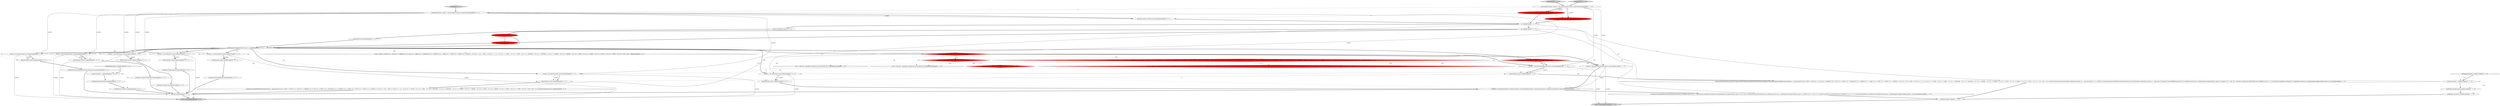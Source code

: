 digraph {
36 [style = filled, label = "dstatement['0', '0', '1']", fillcolor = lightgray, shape = diamond image = "AAA0AAABBB3BBB"];
52 [style = filled, label = "{setState(178)declaration()}@@@29@@@['0', '0', '1']", fillcolor = white, shape = ellipse image = "AAA0AAABBB3BBB"];
61 [style = filled, label = "_localctx.exception = re@@@82@@@['0', '0', '1']", fillcolor = white, shape = ellipse image = "AAA0AAABBB3BBB"];
9 [style = filled, label = "int _la@@@5@@@['1', '1', '1']", fillcolor = white, shape = ellipse image = "AAA0AAABBB1BBB"];
6 [style = filled, label = "getInterpreter().adaptivePredict(_input,38,_ctx)@@@10@@@['1', '0', '0']", fillcolor = red, shape = diamond image = "AAA1AAABBB1BBB"];
41 [style = filled, label = "enterOuterAlt(_localctx,1)@@@11@@@['0', '0', '1']", fillcolor = white, shape = ellipse image = "AAA0AAABBB3BBB"];
0 [style = filled, label = "(((_la) & ~0x3f) == 0 && ((1L << _la) & ((1L << LBRACE) | (1L << LP) | (1L << NEW) | (1L << BOOLNOT) | (1L << BWNOT) | (1L << ADD) | (1L << SUB) | (1L << INCR) | (1L << DECR))) != 0) || ((((_la - 72)) & ~0x3f) == 0 && ((1L << (_la - 72)) & ((1L << (OCTAL - 72)) | (1L << (HEX - 72)) | (1L << (INTEGER - 72)) | (1L << (DECIMAL - 72)) | (1L << (STRING - 72)) | (1L << (REGEX - 72)) | (1L << (TRUE - 72)) | (1L << (FALSE - 72)) | (1L << (NULL - 72)) | (1L << (TYPE - 72)) | (1L << (ID - 72)))) != 0)@@@83@@@['1', '0', '0']", fillcolor = red, shape = diamond image = "AAA1AAABBB1BBB"];
55 [style = filled, label = "_localctx = new ThrowContext(_localctx)@@@63@@@['0', '0', '1']", fillcolor = white, shape = ellipse image = "AAA0AAABBB3BBB"];
29 [style = filled, label = "getInterpreter().adaptivePredict(_input,42,_ctx)@@@43@@@['0', '1', '0']", fillcolor = red, shape = diamond image = "AAA1AAABBB2BBB"];
25 [style = filled, label = "getInterpreter().adaptivePredict(_input,46,_ctx)@@@10@@@['0', '1', '0']", fillcolor = red, shape = diamond image = "AAA1AAABBB2BBB"];
24 [style = filled, label = "enterRule(_localctx,60,RULE_arrayinitializer)@@@4@@@['0', '1', '0']", fillcolor = red, shape = ellipse image = "AAA1AAABBB2BBB"];
22 [style = filled, label = "_errHandler.recover(this,re)@@@130@@@['1', '1', '0']", fillcolor = white, shape = ellipse image = "AAA0AAABBB1BBB"];
31 [style = filled, label = "{setState(185)match(THROW)setState(186)expression()}@@@65@@@['0', '0', '1']", fillcolor = white, shape = ellipse image = "AAA0AAABBB3BBB"];
56 [style = filled, label = "_errHandler.recover(this,re)@@@84@@@['0', '0', '1']", fillcolor = white, shape = ellipse image = "AAA0AAABBB3BBB"];
49 [style = filled, label = "enterOuterAlt(_localctx,6)@@@64@@@['0', '0', '1']", fillcolor = white, shape = ellipse image = "AAA0AAABBB3BBB"];
53 [style = filled, label = "_localctx = new ContinueContext(_localctx)@@@34@@@['0', '0', '1']", fillcolor = white, shape = ellipse image = "AAA0AAABBB3BBB"];
10 [style = filled, label = "_alt != 2 && _alt != org.antlr.v4.runtime.atn.ATN.INVALID_ALT_NUMBER@@@40@@@['1', '1', '0']", fillcolor = white, shape = diamond image = "AAA0AAABBB1BBB"];
5 [style = filled, label = "getInterpreter().adaptivePredict(_input,14,_ctx)@@@9@@@['1', '1', '1']", fillcolor = white, shape = diamond image = "AAA0AAABBB1BBB"];
38 [style = filled, label = "_localctx = new DoContext(_localctx)@@@10@@@['0', '0', '1']", fillcolor = white, shape = ellipse image = "AAA0AAABBB3BBB"];
1 [style = filled, label = "_errHandler.reportError(this,re)@@@129@@@['1', '1', '0']", fillcolor = white, shape = ellipse image = "AAA0AAABBB1BBB"];
48 [style = filled, label = "_localctx = new ReturnContext(_localctx)@@@48@@@['0', '0', '1']", fillcolor = white, shape = ellipse image = "AAA0AAABBB3BBB"];
14 [style = filled, label = "enterRule(_localctx,50,RULE_arrayinitializer)@@@4@@@['1', '0', '0']", fillcolor = red, shape = ellipse image = "AAA1AAABBB1BBB"];
45 [style = filled, label = "return _localctx@@@89@@@['0', '0', '1']", fillcolor = lightgray, shape = ellipse image = "AAA0AAABBB3BBB"];
7 [style = filled, label = "RecognitionException re@@@127@@@['1', '1', '0']", fillcolor = white, shape = diamond image = "AAA0AAABBB1BBB"];
21 [style = filled, label = "_localctx = new NewstandardarrayContext(_localctx)@@@11@@@['1', '1', '0']", fillcolor = white, shape = ellipse image = "AAA0AAABBB1BBB"];
18 [style = filled, label = "_alt != 2 && _alt != org.antlr.v4.runtime.atn.ATN.INVALID_ALT_NUMBER@@@110@@@['1', '1', '0']", fillcolor = white, shape = diamond image = "AAA0AAABBB1BBB"];
43 [style = filled, label = "DstatementContext _localctx = new DstatementContext(_ctx,getState())@@@3@@@['0', '0', '1']", fillcolor = white, shape = ellipse image = "AAA0AAABBB3BBB"];
51 [style = filled, label = "_localctx = new ExprContext(_localctx)@@@72@@@['0', '0', '1']", fillcolor = white, shape = ellipse image = "AAA0AAABBB3BBB"];
58 [style = filled, label = "RecognitionException re@@@81@@@['0', '0', '1']", fillcolor = white, shape = diamond image = "AAA0AAABBB3BBB"];
12 [style = filled, label = "{setState(456)match(NEW)setState(457)type()setState(458)match(LBRACE)setState(459)match(RBRACE)setState(460)match(LBRACK)setState(469)_la = _input.LA(1)if ((((_la) & ~0x3f) == 0 && ((1L << _la) & ((1L << LBRACE) | (1L << LP) | (1L << NEW) | (1L << BOOLNOT) | (1L << BWNOT) | (1L << ADD) | (1L << SUB) | (1L << INCR) | (1L << DECR))) != 0) || ((((_la - 72)) & ~0x3f) == 0 && ((1L << (_la - 72)) & ((1L << (OCTAL - 72)) | (1L << (HEX - 72)) | (1L << (INTEGER - 72)) | (1L << (DECIMAL - 72)) | (1L << (STRING - 72)) | (1L << (REGEX - 72)) | (1L << (TRUE - 72)) | (1L << (FALSE - 72)) | (1L << (NULL - 72)) | (1L << (ID - 72)))) != 0)) {{setState(461)expression()setState(466)_errHandler.sync(this)_la = _input.LA(1)while (_la == COMMA) {{{setState(462)match(COMMA)setState(463)expression()}}setState(468)_errHandler.sync(this)_la = _input.LA(1)}}}setState(471)match(RBRACK)setState(475)_errHandler.sync(this)_alt = getInterpreter().adaptivePredict(_input,45,_ctx)while (_alt != 2 && _alt != org.antlr.v4.runtime.atn.ATN.INVALID_ALT_NUMBER) {if (_alt == 1) {{{setState(472)postfix()}}}setState(477)_errHandler.sync(this)_alt = getInterpreter().adaptivePredict(_input,45,_ctx)}}@@@70@@@['1', '1', '0']", fillcolor = white, shape = ellipse image = "AAA0AAABBB1BBB"];
54 [style = filled, label = "setState(188)@@@7@@@['0', '0', '1']", fillcolor = white, shape = ellipse image = "AAA0AAABBB3BBB"];
37 [style = filled, label = "{setState(181)match(RETURN)setState(183)_la = _input.LA(1)if ((((_la) & ~0x3f) == 0 && ((1L << _la) & ((1L << LBRACE) | (1L << LP) | (1L << NEW) | (1L << BOOLNOT) | (1L << BWNOT) | (1L << ADD) | (1L << SUB) | (1L << INCR) | (1L << DECR))) != 0) || ((((_la - 72)) & ~0x3f) == 0 && ((1L << (_la - 72)) & ((1L << (OCTAL - 72)) | (1L << (HEX - 72)) | (1L << (INTEGER - 72)) | (1L << (DECIMAL - 72)) | (1L << (STRING - 72)) | (1L << (REGEX - 72)) | (1L << (TRUE - 72)) | (1L << (FALSE - 72)) | (1L << (NULL - 72)) | (1L << (TYPE - 72)) | (1L << (ID - 72)))) != 0)) {{setState(182)expression()}}}@@@50@@@['0', '0', '1']", fillcolor = white, shape = ellipse image = "AAA0AAABBB3BBB"];
40 [style = filled, label = "enterOuterAlt(_localctx,3)@@@35@@@['0', '0', '1']", fillcolor = white, shape = ellipse image = "AAA0AAABBB3BBB"];
32 [style = filled, label = "_errHandler.sync(this)@@@8@@@['0', '0', '1']", fillcolor = white, shape = ellipse image = "AAA0AAABBB3BBB"];
44 [style = filled, label = "enterOuterAlt(_localctx,2)@@@28@@@['0', '0', '1']", fillcolor = white, shape = ellipse image = "AAA0AAABBB3BBB"];
27 [style = filled, label = "setState(478)@@@8@@@['0', '1', '0']", fillcolor = red, shape = ellipse image = "AAA1AAABBB2BBB"];
17 [style = filled, label = "return _localctx@@@135@@@['1', '1', '0']", fillcolor = lightgray, shape = ellipse image = "AAA0AAABBB1BBB"];
59 [style = filled, label = "(((_la) & ~0x3f) == 0 && ((1L << _la) & ((1L << LBRACE) | (1L << LP) | (1L << NEW) | (1L << BOOLNOT) | (1L << BWNOT) | (1L << ADD) | (1L << SUB) | (1L << INCR) | (1L << DECR))) != 0) || ((((_la - 72)) & ~0x3f) == 0 && ((1L << (_la - 72)) & ((1L << (OCTAL - 72)) | (1L << (HEX - 72)) | (1L << (INTEGER - 72)) | (1L << (DECIMAL - 72)) | (1L << (STRING - 72)) | (1L << (REGEX - 72)) | (1L << (TRUE - 72)) | (1L << (FALSE - 72)) | (1L << (NULL - 72)) | (1L << (TYPE - 72)) | (1L << (ID - 72)))) != 0)@@@55@@@['0', '0', '1']", fillcolor = white, shape = diamond image = "AAA0AAABBB3BBB"];
42 [style = filled, label = "{setState(179)match(CONTINUE)}@@@36@@@['0', '0', '1']", fillcolor = white, shape = ellipse image = "AAA0AAABBB3BBB"];
34 [style = filled, label = "enterOuterAlt(_localctx,5)@@@49@@@['0', '0', '1']", fillcolor = white, shape = ellipse image = "AAA0AAABBB3BBB"];
50 [style = filled, label = "_errHandler.reportError(this,re)@@@83@@@['0', '0', '1']", fillcolor = white, shape = ellipse image = "AAA0AAABBB3BBB"];
15 [style = filled, label = "int _alt@@@7@@@['1', '1', '0']", fillcolor = white, shape = ellipse image = "AAA0AAABBB1BBB"];
11 [style = filled, label = "enterOuterAlt(_localctx,2)@@@69@@@['1', '1', '0']", fillcolor = white, shape = ellipse image = "AAA0AAABBB1BBB"];
13 [style = filled, label = "{exitRule()}@@@132@@@['1', '1', '0']", fillcolor = white, shape = ellipse image = "AAA0AAABBB1BBB"];
30 [style = filled, label = "_localctx = new DeclContext(_localctx)@@@27@@@['0', '0', '1']", fillcolor = white, shape = ellipse image = "AAA0AAABBB3BBB"];
57 [style = filled, label = "{setState(180)match(BREAK)}@@@43@@@['0', '0', '1']", fillcolor = white, shape = ellipse image = "AAA0AAABBB3BBB"];
20 [style = filled, label = "_localctx = new NewinitializedarrayContext(_localctx)@@@68@@@['1', '1', '0']", fillcolor = white, shape = ellipse image = "AAA0AAABBB1BBB"];
3 [style = filled, label = "arrayinitializer['1', '0', '0']", fillcolor = lightgray, shape = diamond image = "AAA0AAABBB1BBB"];
33 [style = filled, label = "enterOuterAlt(_localctx,4)@@@42@@@['0', '0', '1']", fillcolor = white, shape = ellipse image = "AAA0AAABBB3BBB"];
39 [style = filled, label = "{setState(187)expression()}@@@74@@@['0', '0', '1']", fillcolor = white, shape = ellipse image = "AAA0AAABBB3BBB"];
4 [style = filled, label = "_localctx.exception = re@@@128@@@['1', '1', '0']", fillcolor = white, shape = ellipse image = "AAA0AAABBB1BBB"];
2 [style = filled, label = "ArrayinitializerContext _localctx = new ArrayinitializerContext(_ctx,getState())@@@3@@@['1', '1', '0']", fillcolor = white, shape = ellipse image = "AAA0AAABBB1BBB"];
26 [style = filled, label = "(((_la) & ~0x3f) == 0 && ((1L << _la) & ((1L << LBRACE) | (1L << LP) | (1L << NEW) | (1L << BOOLNOT) | (1L << BWNOT) | (1L << ADD) | (1L << SUB) | (1L << INCR) | (1L << DECR))) != 0) || ((((_la - 72)) & ~0x3f) == 0 && ((1L << (_la - 72)) & ((1L << (OCTAL - 72)) | (1L << (HEX - 72)) | (1L << (INTEGER - 72)) | (1L << (DECIMAL - 72)) | (1L << (STRING - 72)) | (1L << (REGEX - 72)) | (1L << (TRUE - 72)) | (1L << (FALSE - 72)) | (1L << (NULL - 72)) | (1L << (ID - 72)))) != 0)@@@83@@@['0', '1', '0']", fillcolor = red, shape = diamond image = "AAA1AAABBB2BBB"];
35 [style = filled, label = "{exitRule()}@@@86@@@['0', '0', '1']", fillcolor = white, shape = ellipse image = "AAA0AAABBB3BBB"];
28 [style = filled, label = "arrayinitializer['0', '1', '0']", fillcolor = lightgray, shape = diamond image = "AAA0AAABBB2BBB"];
23 [style = filled, label = "{setState(437)match(NEW)setState(438)type()setState(443)_errHandler.sync(this)_alt = 1setState(454)_errHandler.sync(this)switch (getInterpreter().adaptivePredict(_input,42,_ctx)) {case 1:{setState(447)postdot()setState(451)_errHandler.sync(this)_alt = getInterpreter().adaptivePredict(_input,41,_ctx)while (_alt != 2 && _alt != org.antlr.v4.runtime.atn.ATN.INVALID_ALT_NUMBER) {if (_alt == 1) {{{setState(448)postfix()}}}setState(453)_errHandler.sync(this)_alt = getInterpreter().adaptivePredict(_input,41,_ctx)}}break}@@@13@@@['1', '1', '0']", fillcolor = white, shape = ellipse image = "AAA0AAABBB1BBB"];
47 [style = filled, label = "_localctx = new BreakContext(_localctx)@@@41@@@['0', '0', '1']", fillcolor = white, shape = ellipse image = "AAA0AAABBB3BBB"];
19 [style = filled, label = "getInterpreter().adaptivePredict(_input,34,_ctx)@@@43@@@['1', '0', '0']", fillcolor = red, shape = diamond image = "AAA1AAABBB1BBB"];
60 [style = filled, label = "enterOuterAlt(_localctx,7)@@@73@@@['0', '0', '1']", fillcolor = white, shape = ellipse image = "AAA0AAABBB3BBB"];
8 [style = filled, label = "setState(417)@@@8@@@['1', '0', '0']", fillcolor = red, shape = ellipse image = "AAA1AAABBB1BBB"];
46 [style = filled, label = "enterRule(_localctx,10,RULE_dstatement)@@@4@@@['0', '0', '1']", fillcolor = white, shape = ellipse image = "AAA0AAABBB3BBB"];
16 [style = filled, label = "{setState(171)match(DO)setState(172)block()setState(173)match(WHILE)setState(174)match(LP)setState(175)expression()setState(176)match(RP)}@@@12@@@['1', '1', '1']", fillcolor = white, shape = ellipse image = "AAA0AAABBB1BBB"];
14->24 [style = dashed, label="0"];
5->55 [style = bold, label=""];
55->49 [style = bold, label=""];
50->56 [style = bold, label=""];
53->40 [style = solid, label="_localctx"];
38->41 [style = bold, label=""];
25->29 [style = dotted, label="true"];
47->33 [style = bold, label=""];
5->38 [style = bold, label=""];
6->19 [style = dotted, label="true"];
25->11 [style = dotted, label="true"];
5->48 [style = dotted, label="true"];
25->18 [style = dotted, label="true"];
21->17 [style = solid, label="_localctx"];
48->45 [style = solid, label="_localctx"];
13->17 [style = bold, label=""];
47->33 [style = solid, label="_localctx"];
9->12 [style = solid, label="_la"];
5->38 [style = dotted, label="true"];
6->18 [style = dotted, label="true"];
31->35 [style = bold, label=""];
23->13 [style = bold, label=""];
2->14 [style = bold, label=""];
2->20 [style = solid, label="_localctx"];
43->55 [style = solid, label="_localctx"];
21->16 [style = bold, label=""];
35->45 [style = bold, label=""];
14->9 [style = bold, label=""];
5->30 [style = bold, label=""];
27->5 [style = bold, label=""];
15->12 [style = solid, label="_alt"];
2->24 [style = bold, label=""];
6->11 [style = dotted, label="true"];
6->0 [style = dotted, label="true"];
7->1 [style = dotted, label="true"];
48->34 [style = bold, label=""];
60->39 [style = bold, label=""];
5->44 [style = dotted, label="true"];
22->13 [style = bold, label=""];
25->21 [style = bold, label=""];
25->21 [style = dotted, label="true"];
52->35 [style = bold, label=""];
5->49 [style = dotted, label="true"];
11->12 [style = bold, label=""];
20->48 [style = dashed, label="0"];
5->33 [style = dotted, label="true"];
9->37 [style = solid, label="_la"];
30->44 [style = solid, label="_localctx"];
43->46 [style = bold, label=""];
5->25 [style = bold, label=""];
6->20 [style = dotted, label="true"];
2->43 [style = dashed, label="0"];
47->45 [style = solid, label="_localctx"];
9->54 [style = bold, label=""];
51->60 [style = bold, label=""];
5->59 [style = dotted, label="true"];
5->6 [style = bold, label=""];
3->2 [style = bold, label=""];
5->34 [style = dotted, label="true"];
49->31 [style = bold, label=""];
39->35 [style = bold, label=""];
25->20 [style = dotted, label="true"];
5->53 [style = bold, label=""];
38->41 [style = solid, label="_localctx"];
5->30 [style = dotted, label="true"];
43->51 [style = solid, label="_localctx"];
25->10 [style = dotted, label="true"];
7->22 [style = dotted, label="true"];
57->35 [style = bold, label=""];
25->26 [style = dotted, label="true"];
30->44 [style = bold, label=""];
51->60 [style = solid, label="_localctx"];
48->34 [style = solid, label="_localctx"];
36->43 [style = bold, label=""];
58->61 [style = bold, label=""];
15->23 [style = solid, label="_alt"];
46->9 [style = bold, label=""];
58->56 [style = dotted, label="true"];
5->41 [style = dotted, label="true"];
6->21 [style = bold, label=""];
11->34 [style = dashed, label="0"];
51->45 [style = solid, label="_localctx"];
53->40 [style = bold, label=""];
0->26 [style = dashed, label="0"];
21->38 [style = dashed, label="0"];
2->24 [style = solid, label="_localctx"];
16->23 [style = bold, label=""];
7->4 [style = bold, label=""];
33->57 [style = bold, label=""];
14->46 [style = dashed, label="0"];
56->35 [style = bold, label=""];
6->20 [style = bold, label=""];
6->10 [style = dotted, label="true"];
12->13 [style = bold, label=""];
55->45 [style = solid, label="_localctx"];
25->20 [style = bold, label=""];
43->48 [style = solid, label="_localctx"];
5->53 [style = dotted, label="true"];
41->16 [style = bold, label=""];
4->1 [style = bold, label=""];
37->35 [style = bold, label=""];
38->45 [style = solid, label="_localctx"];
6->21 [style = dotted, label="true"];
58->61 [style = dotted, label="true"];
43->46 [style = solid, label="_localctx"];
43->53 [style = solid, label="_localctx"];
43->30 [style = solid, label="_localctx"];
15->8 [style = bold, label=""];
24->9 [style = bold, label=""];
43->38 [style = solid, label="_localctx"];
25->16 [style = dotted, label="true"];
20->11 [style = bold, label=""];
5->51 [style = dotted, label="true"];
20->17 [style = solid, label="_localctx"];
32->5 [style = bold, label=""];
5->51 [style = bold, label=""];
5->40 [style = dotted, label="true"];
2->21 [style = solid, label="_localctx"];
19->29 [style = dashed, label="0"];
2->14 [style = solid, label="_localctx"];
20->11 [style = solid, label="_localctx"];
42->35 [style = bold, label=""];
30->45 [style = solid, label="_localctx"];
1->22 [style = bold, label=""];
5->47 [style = bold, label=""];
28->2 [style = bold, label=""];
5->60 [style = dotted, label="true"];
53->45 [style = solid, label="_localctx"];
21->16 [style = solid, label="_localctx"];
8->5 [style = bold, label=""];
34->37 [style = bold, label=""];
5->47 [style = dotted, label="true"];
6->25 [style = dashed, label="0"];
58->50 [style = dotted, label="true"];
9->15 [style = bold, label=""];
7->4 [style = dotted, label="true"];
44->52 [style = bold, label=""];
6->5 [style = dashed, label="0"];
61->50 [style = bold, label=""];
43->47 [style = solid, label="_localctx"];
5->48 [style = bold, label=""];
54->32 [style = bold, label=""];
8->27 [style = dashed, label="0"];
16->35 [style = bold, label=""];
5->55 [style = dotted, label="true"];
15->27 [style = bold, label=""];
40->42 [style = bold, label=""];
6->16 [style = dotted, label="true"];
55->49 [style = solid, label="_localctx"];
}
